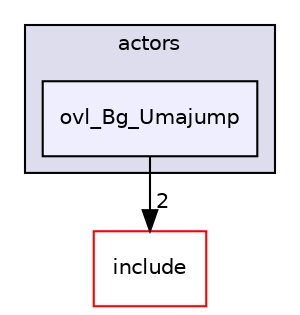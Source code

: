 digraph "src/overlays/actors/ovl_Bg_Umajump" {
  compound=true
  node [ fontsize="10", fontname="Helvetica"];
  edge [ labelfontsize="10", labelfontname="Helvetica"];
  subgraph clusterdir_e93473484be31ce7bcb356bd643a22f8 {
    graph [ bgcolor="#ddddee", pencolor="black", label="actors" fontname="Helvetica", fontsize="10", URL="dir_e93473484be31ce7bcb356bd643a22f8.html"]
  dir_330dbbe6f69689a8f7b9ca3cf430f586 [shape=box, label="ovl_Bg_Umajump", style="filled", fillcolor="#eeeeff", pencolor="black", URL="dir_330dbbe6f69689a8f7b9ca3cf430f586.html"];
  }
  dir_d44c64559bbebec7f509842c48db8b23 [shape=box label="include" fillcolor="white" style="filled" color="red" URL="dir_d44c64559bbebec7f509842c48db8b23.html"];
  dir_330dbbe6f69689a8f7b9ca3cf430f586->dir_d44c64559bbebec7f509842c48db8b23 [headlabel="2", labeldistance=1.5 headhref="dir_000133_000000.html"];
}
